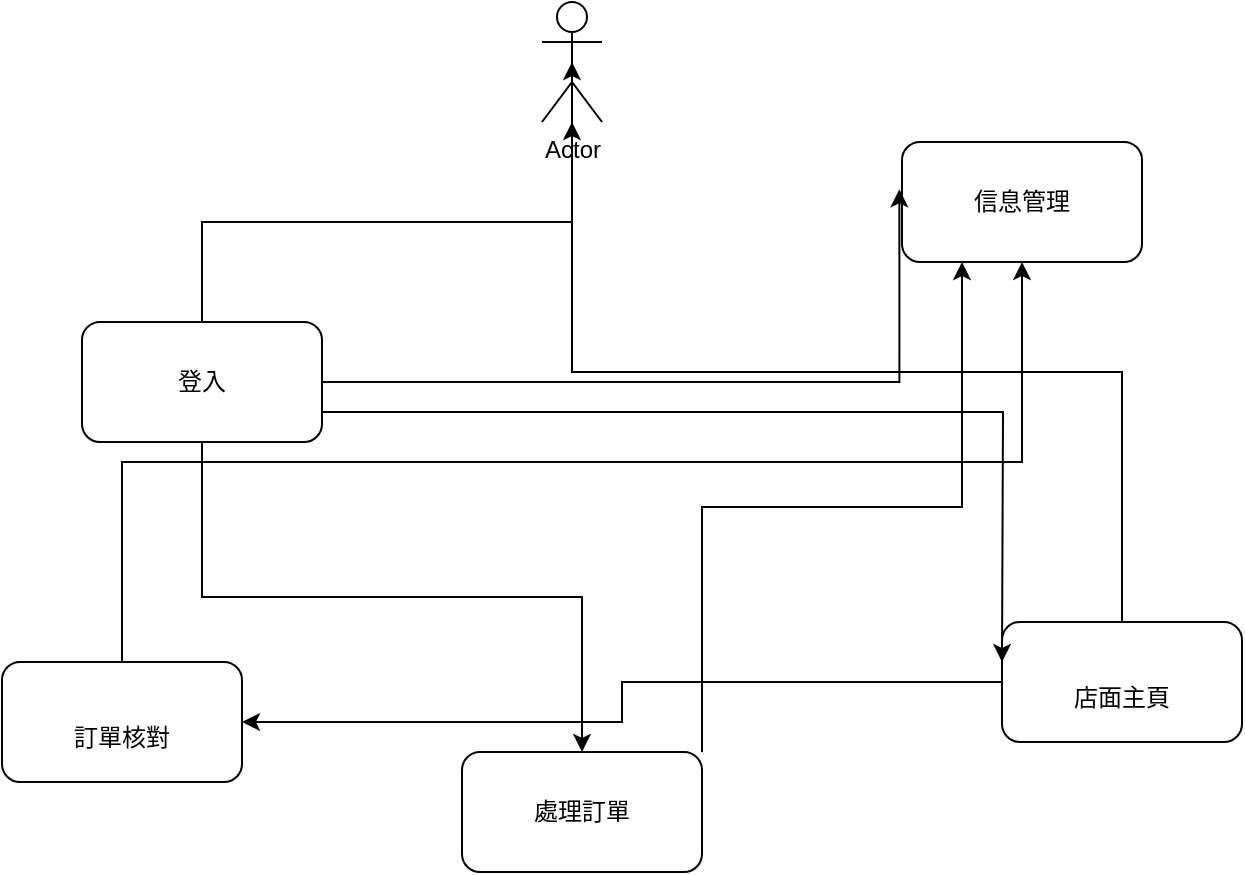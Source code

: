 <mxfile version="22.1.17" type="device">
  <diagram name="第 1 页" id="oZHfy60B06Gg_I67x8Qi">
    <mxGraphModel dx="1034" dy="459" grid="1" gridSize="10" guides="1" tooltips="1" connect="1" arrows="1" fold="1" page="1" pageScale="1" pageWidth="827" pageHeight="1169" math="0" shadow="0">
      <root>
        <mxCell id="0" />
        <mxCell id="1" parent="0" />
        <mxCell id="KL-YzWmICsVjGZMYXzRP-53" value="Actor" style="shape=umlActor;verticalLabelPosition=bottom;verticalAlign=top;html=1;outlineConnect=0;" vertex="1" parent="1">
          <mxGeometry x="320" y="180" width="30" height="60" as="geometry" />
        </mxCell>
        <mxCell id="KL-YzWmICsVjGZMYXzRP-54" value="&lt;font style=&quot;vertical-align: inherit;&quot;&gt;&lt;font style=&quot;vertical-align: inherit;&quot;&gt;信息管理&lt;/font&gt;&lt;/font&gt;" style="rounded=1;whiteSpace=wrap;html=1;" vertex="1" parent="1">
          <mxGeometry x="500" y="250" width="120" height="60" as="geometry" />
        </mxCell>
        <mxCell id="KL-YzWmICsVjGZMYXzRP-62" style="edgeStyle=orthogonalEdgeStyle;rounded=0;orthogonalLoop=1;jettySize=auto;html=1;exitX=0.5;exitY=1;exitDx=0;exitDy=0;" edge="1" parent="1" source="KL-YzWmICsVjGZMYXzRP-55" target="KL-YzWmICsVjGZMYXzRP-61">
          <mxGeometry relative="1" as="geometry" />
        </mxCell>
        <mxCell id="KL-YzWmICsVjGZMYXzRP-55" value="&lt;font style=&quot;vertical-align: inherit;&quot;&gt;&lt;font style=&quot;vertical-align: inherit;&quot;&gt;登入&lt;/font&gt;&lt;/font&gt;" style="rounded=1;whiteSpace=wrap;html=1;" vertex="1" parent="1">
          <mxGeometry x="90" y="340" width="120" height="60" as="geometry" />
        </mxCell>
        <mxCell id="KL-YzWmICsVjGZMYXzRP-64" style="edgeStyle=orthogonalEdgeStyle;rounded=0;orthogonalLoop=1;jettySize=auto;html=1;exitX=0.5;exitY=0;exitDx=0;exitDy=0;entryX=0.5;entryY=1;entryDx=0;entryDy=0;" edge="1" parent="1" source="KL-YzWmICsVjGZMYXzRP-56" target="KL-YzWmICsVjGZMYXzRP-54">
          <mxGeometry relative="1" as="geometry" />
        </mxCell>
        <mxCell id="KL-YzWmICsVjGZMYXzRP-56" value="&lt;font style=&quot;vertical-align: inherit;&quot;&gt;&lt;font style=&quot;vertical-align: inherit;&quot;&gt;&lt;br&gt;訂單核對&lt;/font&gt;&lt;/font&gt;" style="rounded=1;whiteSpace=wrap;html=1;" vertex="1" parent="1">
          <mxGeometry x="50" y="510" width="120" height="60" as="geometry" />
        </mxCell>
        <mxCell id="KL-YzWmICsVjGZMYXzRP-65" style="edgeStyle=orthogonalEdgeStyle;rounded=0;orthogonalLoop=1;jettySize=auto;html=1;exitX=0.5;exitY=0;exitDx=0;exitDy=0;" edge="1" parent="1" source="KL-YzWmICsVjGZMYXzRP-57" target="KL-YzWmICsVjGZMYXzRP-53">
          <mxGeometry relative="1" as="geometry" />
        </mxCell>
        <mxCell id="KL-YzWmICsVjGZMYXzRP-66" style="edgeStyle=orthogonalEdgeStyle;rounded=0;orthogonalLoop=1;jettySize=auto;html=1;exitX=0;exitY=0.5;exitDx=0;exitDy=0;" edge="1" parent="1" source="KL-YzWmICsVjGZMYXzRP-57" target="KL-YzWmICsVjGZMYXzRP-56">
          <mxGeometry relative="1" as="geometry" />
        </mxCell>
        <mxCell id="KL-YzWmICsVjGZMYXzRP-57" value="&lt;font style=&quot;vertical-align: inherit;&quot;&gt;&lt;font style=&quot;vertical-align: inherit;&quot;&gt;&lt;br&gt;店面主頁&lt;/font&gt;&lt;/font&gt;" style="rounded=1;whiteSpace=wrap;html=1;" vertex="1" parent="1">
          <mxGeometry x="550" y="490" width="120" height="60" as="geometry" />
        </mxCell>
        <mxCell id="KL-YzWmICsVjGZMYXzRP-58" style="edgeStyle=orthogonalEdgeStyle;rounded=0;orthogonalLoop=1;jettySize=auto;html=1;exitX=0.5;exitY=0;exitDx=0;exitDy=0;entryX=0.5;entryY=0.5;entryDx=0;entryDy=0;entryPerimeter=0;" edge="1" parent="1" source="KL-YzWmICsVjGZMYXzRP-55" target="KL-YzWmICsVjGZMYXzRP-53">
          <mxGeometry relative="1" as="geometry" />
        </mxCell>
        <mxCell id="KL-YzWmICsVjGZMYXzRP-59" style="edgeStyle=orthogonalEdgeStyle;rounded=0;orthogonalLoop=1;jettySize=auto;html=1;exitX=1;exitY=0.5;exitDx=0;exitDy=0;entryX=-0.011;entryY=0.394;entryDx=0;entryDy=0;entryPerimeter=0;" edge="1" parent="1" source="KL-YzWmICsVjGZMYXzRP-55" target="KL-YzWmICsVjGZMYXzRP-54">
          <mxGeometry relative="1" as="geometry" />
        </mxCell>
        <mxCell id="KL-YzWmICsVjGZMYXzRP-60" style="edgeStyle=orthogonalEdgeStyle;rounded=0;orthogonalLoop=1;jettySize=auto;html=1;exitX=1;exitY=0.75;exitDx=0;exitDy=0;" edge="1" parent="1" source="KL-YzWmICsVjGZMYXzRP-55">
          <mxGeometry relative="1" as="geometry">
            <mxPoint x="550" y="510" as="targetPoint" />
          </mxGeometry>
        </mxCell>
        <mxCell id="KL-YzWmICsVjGZMYXzRP-67" style="edgeStyle=orthogonalEdgeStyle;rounded=0;orthogonalLoop=1;jettySize=auto;html=1;exitX=1;exitY=0;exitDx=0;exitDy=0;entryX=0.25;entryY=1;entryDx=0;entryDy=0;" edge="1" parent="1" source="KL-YzWmICsVjGZMYXzRP-61" target="KL-YzWmICsVjGZMYXzRP-54">
          <mxGeometry relative="1" as="geometry" />
        </mxCell>
        <mxCell id="KL-YzWmICsVjGZMYXzRP-61" value="&lt;font style=&quot;vertical-align: inherit;&quot;&gt;&lt;font style=&quot;vertical-align: inherit;&quot;&gt;處理訂單&lt;/font&gt;&lt;/font&gt;" style="rounded=1;whiteSpace=wrap;html=1;" vertex="1" parent="1">
          <mxGeometry x="280" y="555" width="120" height="60" as="geometry" />
        </mxCell>
      </root>
    </mxGraphModel>
  </diagram>
</mxfile>
